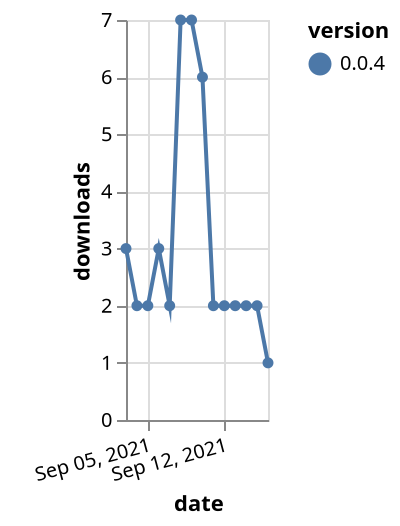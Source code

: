 {"$schema": "https://vega.github.io/schema/vega-lite/v5.json", "description": "A simple bar chart with embedded data.", "data": {"values": [{"date": "2021-09-03", "total": 3154, "delta": 3, "version": "0.0.4"}, {"date": "2021-09-04", "total": 3156, "delta": 2, "version": "0.0.4"}, {"date": "2021-09-05", "total": 3158, "delta": 2, "version": "0.0.4"}, {"date": "2021-09-06", "total": 3161, "delta": 3, "version": "0.0.4"}, {"date": "2021-09-07", "total": 3163, "delta": 2, "version": "0.0.4"}, {"date": "2021-09-08", "total": 3170, "delta": 7, "version": "0.0.4"}, {"date": "2021-09-09", "total": 3177, "delta": 7, "version": "0.0.4"}, {"date": "2021-09-10", "total": 3183, "delta": 6, "version": "0.0.4"}, {"date": "2021-09-11", "total": 3185, "delta": 2, "version": "0.0.4"}, {"date": "2021-09-12", "total": 3187, "delta": 2, "version": "0.0.4"}, {"date": "2021-09-13", "total": 3189, "delta": 2, "version": "0.0.4"}, {"date": "2021-09-14", "total": 3191, "delta": 2, "version": "0.0.4"}, {"date": "2021-09-15", "total": 3193, "delta": 2, "version": "0.0.4"}, {"date": "2021-09-16", "total": 3194, "delta": 1, "version": "0.0.4"}]}, "width": "container", "mark": {"type": "line", "point": {"filled": true}}, "encoding": {"x": {"field": "date", "type": "temporal", "timeUnit": "yearmonthdate", "title": "date", "axis": {"labelAngle": -15}}, "y": {"field": "delta", "type": "quantitative", "title": "downloads"}, "color": {"field": "version", "type": "nominal"}, "tooltip": {"field": "delta"}}}
